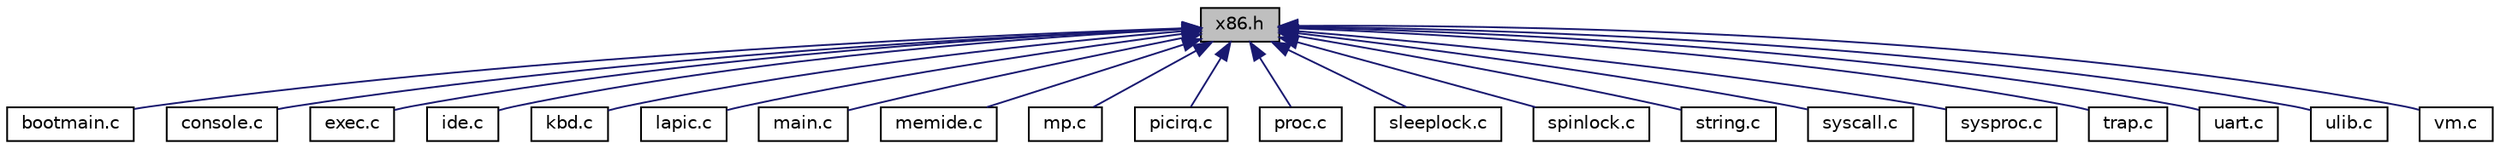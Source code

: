 digraph "x86.h"
{
 // LATEX_PDF_SIZE
  edge [fontname="Helvetica",fontsize="10",labelfontname="Helvetica",labelfontsize="10"];
  node [fontname="Helvetica",fontsize="10",shape=record];
  Node1 [label="x86.h",height=0.2,width=0.4,color="black", fillcolor="grey75", style="filled", fontcolor="black",tooltip=" "];
  Node1 -> Node2 [dir="back",color="midnightblue",fontsize="10",style="solid"];
  Node2 [label="bootmain.c",height=0.2,width=0.4,color="black", fillcolor="white", style="filled",URL="$d5/dfc/bootmain_8c.html",tooltip=" "];
  Node1 -> Node3 [dir="back",color="midnightblue",fontsize="10",style="solid"];
  Node3 [label="console.c",height=0.2,width=0.4,color="black", fillcolor="white", style="filled",URL="$d0/d56/console_8c.html",tooltip=" "];
  Node1 -> Node4 [dir="back",color="midnightblue",fontsize="10",style="solid"];
  Node4 [label="exec.c",height=0.2,width=0.4,color="black", fillcolor="white", style="filled",URL="$df/dc9/exec_8c.html",tooltip=" "];
  Node1 -> Node5 [dir="back",color="midnightblue",fontsize="10",style="solid"];
  Node5 [label="ide.c",height=0.2,width=0.4,color="black", fillcolor="white", style="filled",URL="$d9/d2f/ide_8c.html",tooltip=" "];
  Node1 -> Node6 [dir="back",color="midnightblue",fontsize="10",style="solid"];
  Node6 [label="kbd.c",height=0.2,width=0.4,color="black", fillcolor="white", style="filled",URL="$dc/da9/kbd_8c.html",tooltip=" "];
  Node1 -> Node7 [dir="back",color="midnightblue",fontsize="10",style="solid"];
  Node7 [label="lapic.c",height=0.2,width=0.4,color="black", fillcolor="white", style="filled",URL="$dc/df6/lapic_8c.html",tooltip=" "];
  Node1 -> Node8 [dir="back",color="midnightblue",fontsize="10",style="solid"];
  Node8 [label="main.c",height=0.2,width=0.4,color="black", fillcolor="white", style="filled",URL="$d0/d29/main_8c.html",tooltip=" "];
  Node1 -> Node9 [dir="back",color="midnightblue",fontsize="10",style="solid"];
  Node9 [label="memide.c",height=0.2,width=0.4,color="black", fillcolor="white", style="filled",URL="$da/d9b/memide_8c.html",tooltip=" "];
  Node1 -> Node10 [dir="back",color="midnightblue",fontsize="10",style="solid"];
  Node10 [label="mp.c",height=0.2,width=0.4,color="black", fillcolor="white", style="filled",URL="$dd/d06/mp_8c.html",tooltip=" "];
  Node1 -> Node11 [dir="back",color="midnightblue",fontsize="10",style="solid"];
  Node11 [label="picirq.c",height=0.2,width=0.4,color="black", fillcolor="white", style="filled",URL="$d5/da8/picirq_8c.html",tooltip=" "];
  Node1 -> Node12 [dir="back",color="midnightblue",fontsize="10",style="solid"];
  Node12 [label="proc.c",height=0.2,width=0.4,color="black", fillcolor="white", style="filled",URL="$d3/dda/proc_8c.html",tooltip=" "];
  Node1 -> Node13 [dir="back",color="midnightblue",fontsize="10",style="solid"];
  Node13 [label="sleeplock.c",height=0.2,width=0.4,color="black", fillcolor="white", style="filled",URL="$d8/dd1/sleeplock_8c.html",tooltip=" "];
  Node1 -> Node14 [dir="back",color="midnightblue",fontsize="10",style="solid"];
  Node14 [label="spinlock.c",height=0.2,width=0.4,color="black", fillcolor="white", style="filled",URL="$d3/d2d/spinlock_8c.html",tooltip=" "];
  Node1 -> Node15 [dir="back",color="midnightblue",fontsize="10",style="solid"];
  Node15 [label="string.c",height=0.2,width=0.4,color="black", fillcolor="white", style="filled",URL="$d1/db0/string_8c.html",tooltip=" "];
  Node1 -> Node16 [dir="back",color="midnightblue",fontsize="10",style="solid"];
  Node16 [label="syscall.c",height=0.2,width=0.4,color="black", fillcolor="white", style="filled",URL="$db/dd8/syscall_8c.html",tooltip=" "];
  Node1 -> Node17 [dir="back",color="midnightblue",fontsize="10",style="solid"];
  Node17 [label="sysproc.c",height=0.2,width=0.4,color="black", fillcolor="white", style="filled",URL="$dd/d35/sysproc_8c.html",tooltip=" "];
  Node1 -> Node18 [dir="back",color="midnightblue",fontsize="10",style="solid"];
  Node18 [label="trap.c",height=0.2,width=0.4,color="black", fillcolor="white", style="filled",URL="$dc/d6f/trap_8c.html",tooltip=" "];
  Node1 -> Node19 [dir="back",color="midnightblue",fontsize="10",style="solid"];
  Node19 [label="uart.c",height=0.2,width=0.4,color="black", fillcolor="white", style="filled",URL="$d1/d87/uart_8c.html",tooltip=" "];
  Node1 -> Node20 [dir="back",color="midnightblue",fontsize="10",style="solid"];
  Node20 [label="ulib.c",height=0.2,width=0.4,color="black", fillcolor="white", style="filled",URL="$db/d8a/ulib_8c.html",tooltip=" "];
  Node1 -> Node21 [dir="back",color="midnightblue",fontsize="10",style="solid"];
  Node21 [label="vm.c",height=0.2,width=0.4,color="black", fillcolor="white", style="filled",URL="$de/de9/vm_8c.html",tooltip=" "];
}
